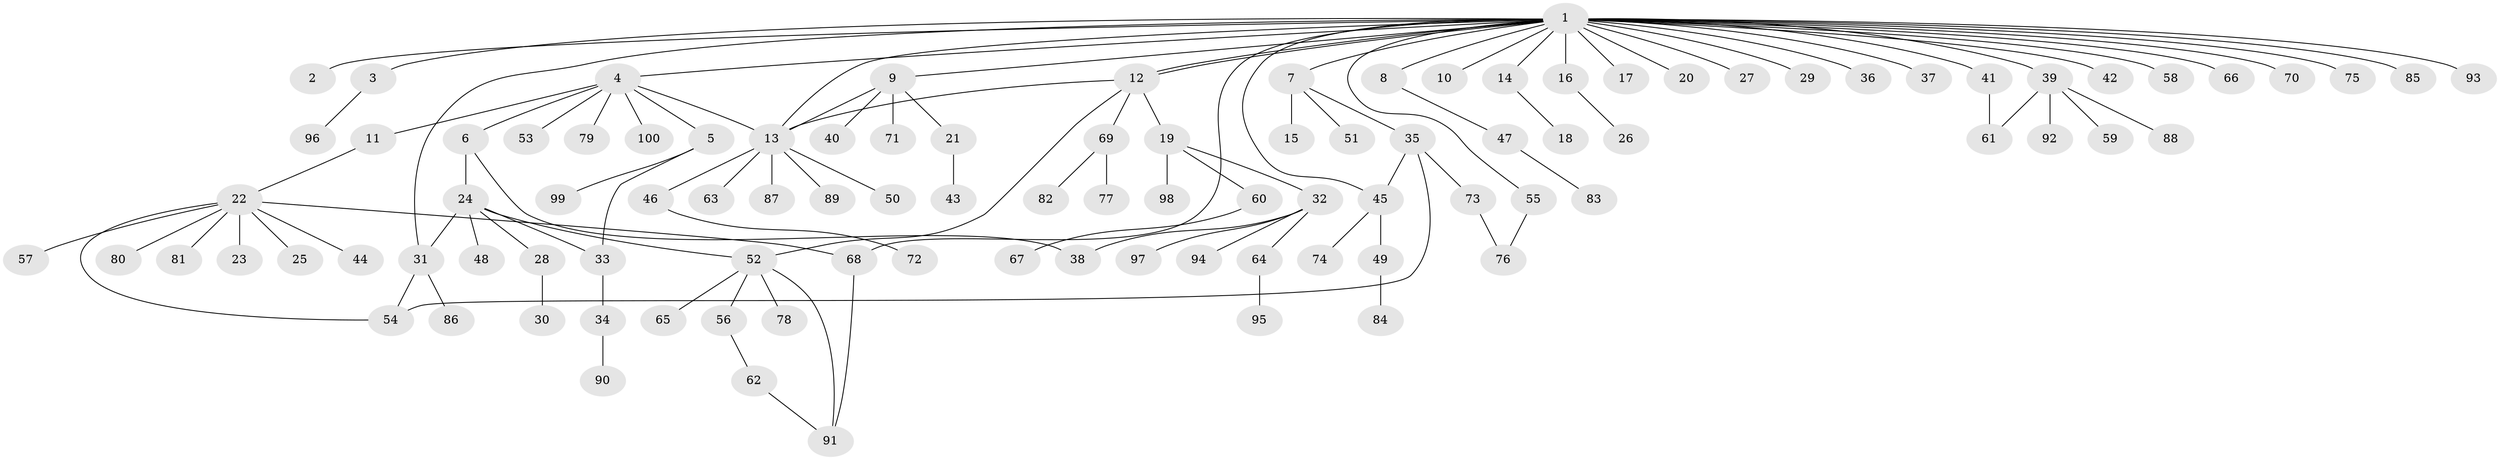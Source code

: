 // Generated by graph-tools (version 1.1) at 2025/11/02/21/25 10:11:09]
// undirected, 100 vertices, 115 edges
graph export_dot {
graph [start="1"]
  node [color=gray90,style=filled];
  1;
  2;
  3;
  4;
  5;
  6;
  7;
  8;
  9;
  10;
  11;
  12;
  13;
  14;
  15;
  16;
  17;
  18;
  19;
  20;
  21;
  22;
  23;
  24;
  25;
  26;
  27;
  28;
  29;
  30;
  31;
  32;
  33;
  34;
  35;
  36;
  37;
  38;
  39;
  40;
  41;
  42;
  43;
  44;
  45;
  46;
  47;
  48;
  49;
  50;
  51;
  52;
  53;
  54;
  55;
  56;
  57;
  58;
  59;
  60;
  61;
  62;
  63;
  64;
  65;
  66;
  67;
  68;
  69;
  70;
  71;
  72;
  73;
  74;
  75;
  76;
  77;
  78;
  79;
  80;
  81;
  82;
  83;
  84;
  85;
  86;
  87;
  88;
  89;
  90;
  91;
  92;
  93;
  94;
  95;
  96;
  97;
  98;
  99;
  100;
  1 -- 2;
  1 -- 3;
  1 -- 4;
  1 -- 7;
  1 -- 8;
  1 -- 9;
  1 -- 10;
  1 -- 12;
  1 -- 12;
  1 -- 13;
  1 -- 14;
  1 -- 16;
  1 -- 17;
  1 -- 20;
  1 -- 27;
  1 -- 29;
  1 -- 31;
  1 -- 36;
  1 -- 37;
  1 -- 39;
  1 -- 41;
  1 -- 42;
  1 -- 45;
  1 -- 55;
  1 -- 58;
  1 -- 66;
  1 -- 68;
  1 -- 70;
  1 -- 75;
  1 -- 85;
  1 -- 93;
  3 -- 96;
  4 -- 5;
  4 -- 6;
  4 -- 11;
  4 -- 13;
  4 -- 53;
  4 -- 79;
  4 -- 100;
  5 -- 33;
  5 -- 99;
  6 -- 24;
  6 -- 38;
  7 -- 15;
  7 -- 35;
  7 -- 51;
  8 -- 47;
  9 -- 13;
  9 -- 21;
  9 -- 40;
  9 -- 71;
  11 -- 22;
  12 -- 13;
  12 -- 19;
  12 -- 52;
  12 -- 69;
  13 -- 46;
  13 -- 50;
  13 -- 63;
  13 -- 87;
  13 -- 89;
  14 -- 18;
  16 -- 26;
  19 -- 32;
  19 -- 60;
  19 -- 98;
  21 -- 43;
  22 -- 23;
  22 -- 25;
  22 -- 44;
  22 -- 54;
  22 -- 57;
  22 -- 68;
  22 -- 80;
  22 -- 81;
  24 -- 28;
  24 -- 31;
  24 -- 33;
  24 -- 48;
  24 -- 52;
  28 -- 30;
  31 -- 54;
  31 -- 86;
  32 -- 38;
  32 -- 64;
  32 -- 94;
  32 -- 97;
  33 -- 34;
  34 -- 90;
  35 -- 45;
  35 -- 54;
  35 -- 73;
  39 -- 59;
  39 -- 61;
  39 -- 88;
  39 -- 92;
  41 -- 61;
  45 -- 49;
  45 -- 74;
  46 -- 72;
  47 -- 83;
  49 -- 84;
  52 -- 56;
  52 -- 65;
  52 -- 78;
  52 -- 91;
  55 -- 76;
  56 -- 62;
  60 -- 67;
  62 -- 91;
  64 -- 95;
  68 -- 91;
  69 -- 77;
  69 -- 82;
  73 -- 76;
}
